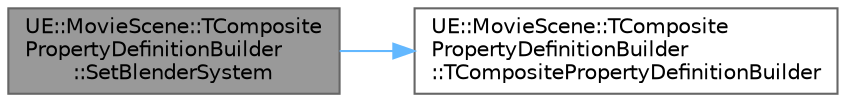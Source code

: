 digraph "UE::MovieScene::TCompositePropertyDefinitionBuilder::SetBlenderSystem"
{
 // INTERACTIVE_SVG=YES
 // LATEX_PDF_SIZE
  bgcolor="transparent";
  edge [fontname=Helvetica,fontsize=10,labelfontname=Helvetica,labelfontsize=10];
  node [fontname=Helvetica,fontsize=10,shape=box,height=0.2,width=0.4];
  rankdir="LR";
  Node1 [id="Node000001",label="UE::MovieScene::TComposite\lPropertyDefinitionBuilder\l::SetBlenderSystem",height=0.2,width=0.4,color="gray40", fillcolor="grey60", style="filled", fontcolor="black",tooltip=" "];
  Node1 -> Node2 [id="edge1_Node000001_Node000002",color="steelblue1",style="solid",tooltip=" "];
  Node2 [id="Node000002",label="UE::MovieScene::TComposite\lPropertyDefinitionBuilder\l::TCompositePropertyDefinitionBuilder",height=0.2,width=0.4,color="grey40", fillcolor="white", style="filled",URL="$db/d82/structUE_1_1MovieScene_1_1TCompositePropertyDefinitionBuilder.html#a4ae7478edd6d93154afded307797b074",tooltip=" "];
}
